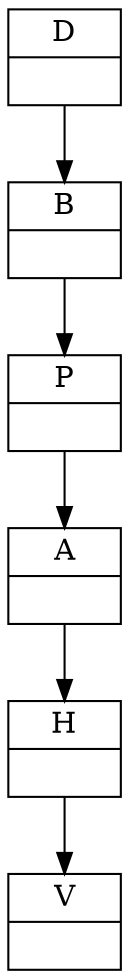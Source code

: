 digraph Cola {
Nodo0[shape=record,label="{D|<next>}"];
Nodo1[shape=record,label="{B|<next>}"];
Nodo2[shape=record,label="{P|<next>}"];
Nodo3[shape=record,label="{A|<next>}"];
Nodo4[shape=record,label="{H|<next>}"];
Nodo5[shape=record,label="{V|<next>}"];
Nodo0->Nodo1;
Nodo1->Nodo2;
Nodo2->Nodo3;
Nodo3->Nodo4;
Nodo4->Nodo5;
}
